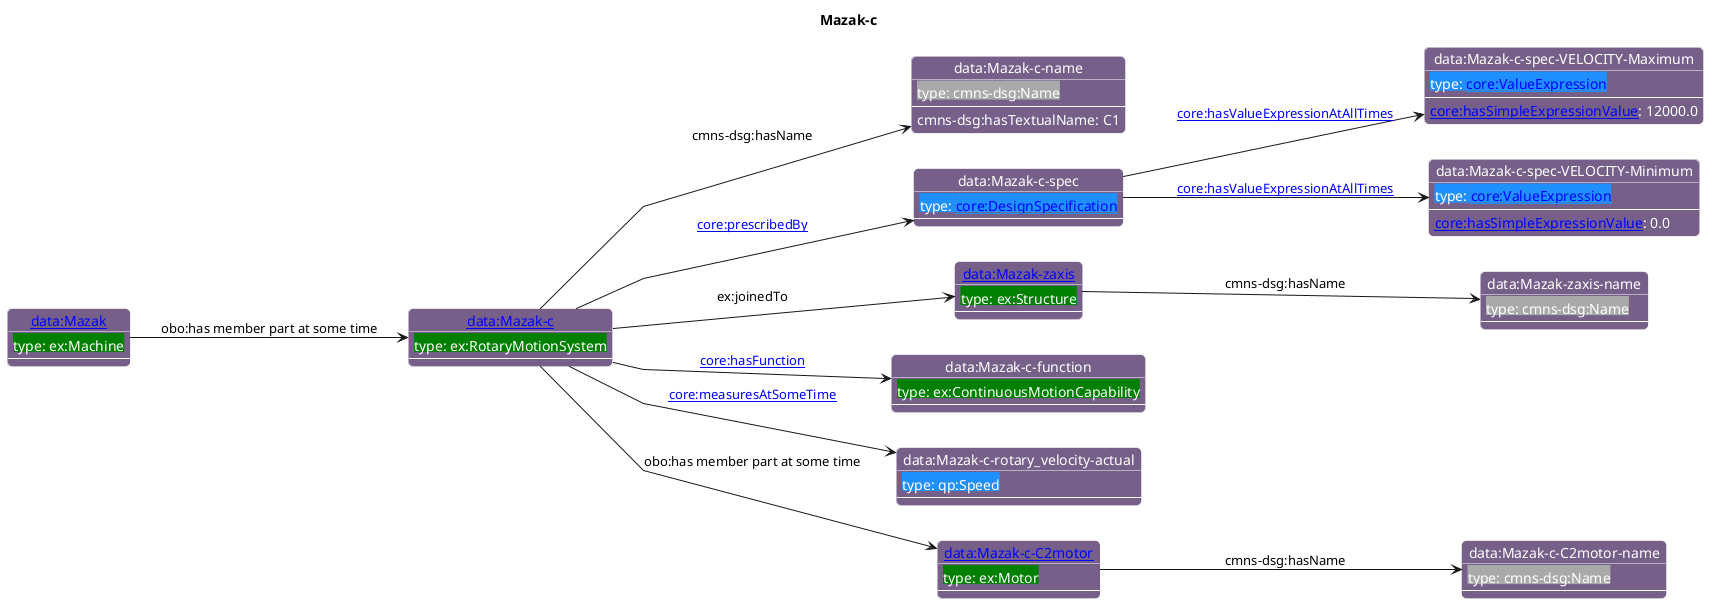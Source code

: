 @startuml
skinparam linetype polyline
left to right direction
title Mazak-c

skinparam roundCorner 10

skinparam object {
  BackgroundColor 76608A
  fontColor White
  BorderColor White 
  FontName Helvetica   
}

skinparam class{
   BackgroundColor White
   fontColor black
   FontStyle bold
   FontName Helvetica
}

object "[[./Mazak-c.html data:Mazak-c]]" as o1 #76608A {
 <back:#Green>type: ex:RotaryMotionSystem</back> 
---
 }
object "data:Mazak-c-name" as o2 #76608A {
 <back:#DarkGrey>type: cmns-dsg:Name</back> 
---
 }
object "data:Mazak-c-spec" as o3 #76608A {
 <back:#1E90FF>type: [[https://spec.industrialontologies.org/ontology/core/Core/DesignSpecification core:DesignSpecification]]</back> 
---
 }
object "data:Mazak-c-spec-VELOCITY-Maximum" as o4 #76608A {
 <back:#1E90FF>type: [[https://spec.industrialontologies.org/ontology/core/Core/ValueExpression core:ValueExpression]]</back> 
---
 }
object "data:Mazak-c-spec-VELOCITY-Minimum" as o5 #76608A {
 <back:#1E90FF>type: [[https://spec.industrialontologies.org/ontology/core/Core/ValueExpression core:ValueExpression]]</back> 
---
 }
object "[[./Mazak-zaxis.html data:Mazak-zaxis]]" as o6 #76608A {
 <back:#Green>type: ex:Structure</back> 
---
 }
object "data:Mazak-zaxis-name" as o7 #76608A {
 <back:#DarkGrey>type: cmns-dsg:Name</back> 
---
 }
object "data:Mazak-c-function" as o8 #76608A {
 <back:#Green>type: ex:ContinuousMotionCapability</back> 
---
 }
object "data:Mazak-c-rotary_velocity-actual" as o9 #76608A {
 <back:#1E90FF>type: qp:Speed</back> 
---
 }
object "[[./Mazak-c-C2motor.html data:Mazak-c-C2motor]]" as o10 #76608A {
 <back:#Green>type: ex:Motor</back> 
---
 }
object "data:Mazak-c-C2motor-name" as o11 #76608A {
 <back:#DarkGrey>type: cmns-dsg:Name</back> 
---
 }
object "[[./Mazak.html data:Mazak]]" as o12 #76608A {
 <back:#Green>type: ex:Machine</back> 
---
 }
o1 --> o2 : cmns-dsg:hasName
o2 : cmns-dsg:hasTextualName: C1
o1 --> o3 : [[https://spec.industrialontologies.org/ontology/core/Core/prescribedBy core:prescribedBy]]
o3 --> o4 : [[https://spec.industrialontologies.org/ontology/core/Core/hasValueExpressionAtAllTimes core:hasValueExpressionAtAllTimes]]
o4 : [[https://spec.industrialontologies.org/ontology/core/Core/hasSimpleExpressionValue core:hasSimpleExpressionValue]]: 12000.0
o3 --> o5 : [[https://spec.industrialontologies.org/ontology/core/Core/hasValueExpressionAtAllTimes core:hasValueExpressionAtAllTimes]]
o5 : [[https://spec.industrialontologies.org/ontology/core/Core/hasSimpleExpressionValue core:hasSimpleExpressionValue]]: 0.0
o1 --> o6 : ex:joinedTo
o6 --> o7 : cmns-dsg:hasName
o1 --> o8 : [[https://spec.industrialontologies.org/ontology/core/Core/hasFunction core:hasFunction]]
o1 --> o9 : [[https://spec.industrialontologies.org/ontology/core/Core/measuresAtSomeTime core:measuresAtSomeTime]]
o1 --> o10 : obo:has member part at some time
o10 --> o11 : cmns-dsg:hasName
o12 --> o1 : obo:has member part at some time
@enduml
